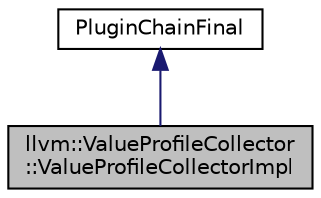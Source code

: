 digraph "llvm::ValueProfileCollector::ValueProfileCollectorImpl"
{
 // LATEX_PDF_SIZE
  bgcolor="transparent";
  edge [fontname="Helvetica",fontsize="10",labelfontname="Helvetica",labelfontsize="10"];
  node [fontname="Helvetica",fontsize="10",shape=record];
  Node1 [label="llvm::ValueProfileCollector\l::ValueProfileCollectorImpl",height=0.2,width=0.4,color="black", fillcolor="grey75", style="filled", fontcolor="black",tooltip="ValueProfileCollectorImpl inherits the API of PluginChainFinal."];
  Node2 -> Node1 [dir="back",color="midnightblue",fontsize="10",style="solid",fontname="Helvetica"];
  Node2 [label="PluginChainFinal",height=0.2,width=0.4,color="black",URL="$classPluginChainFinal.html",tooltip=" "];
}
